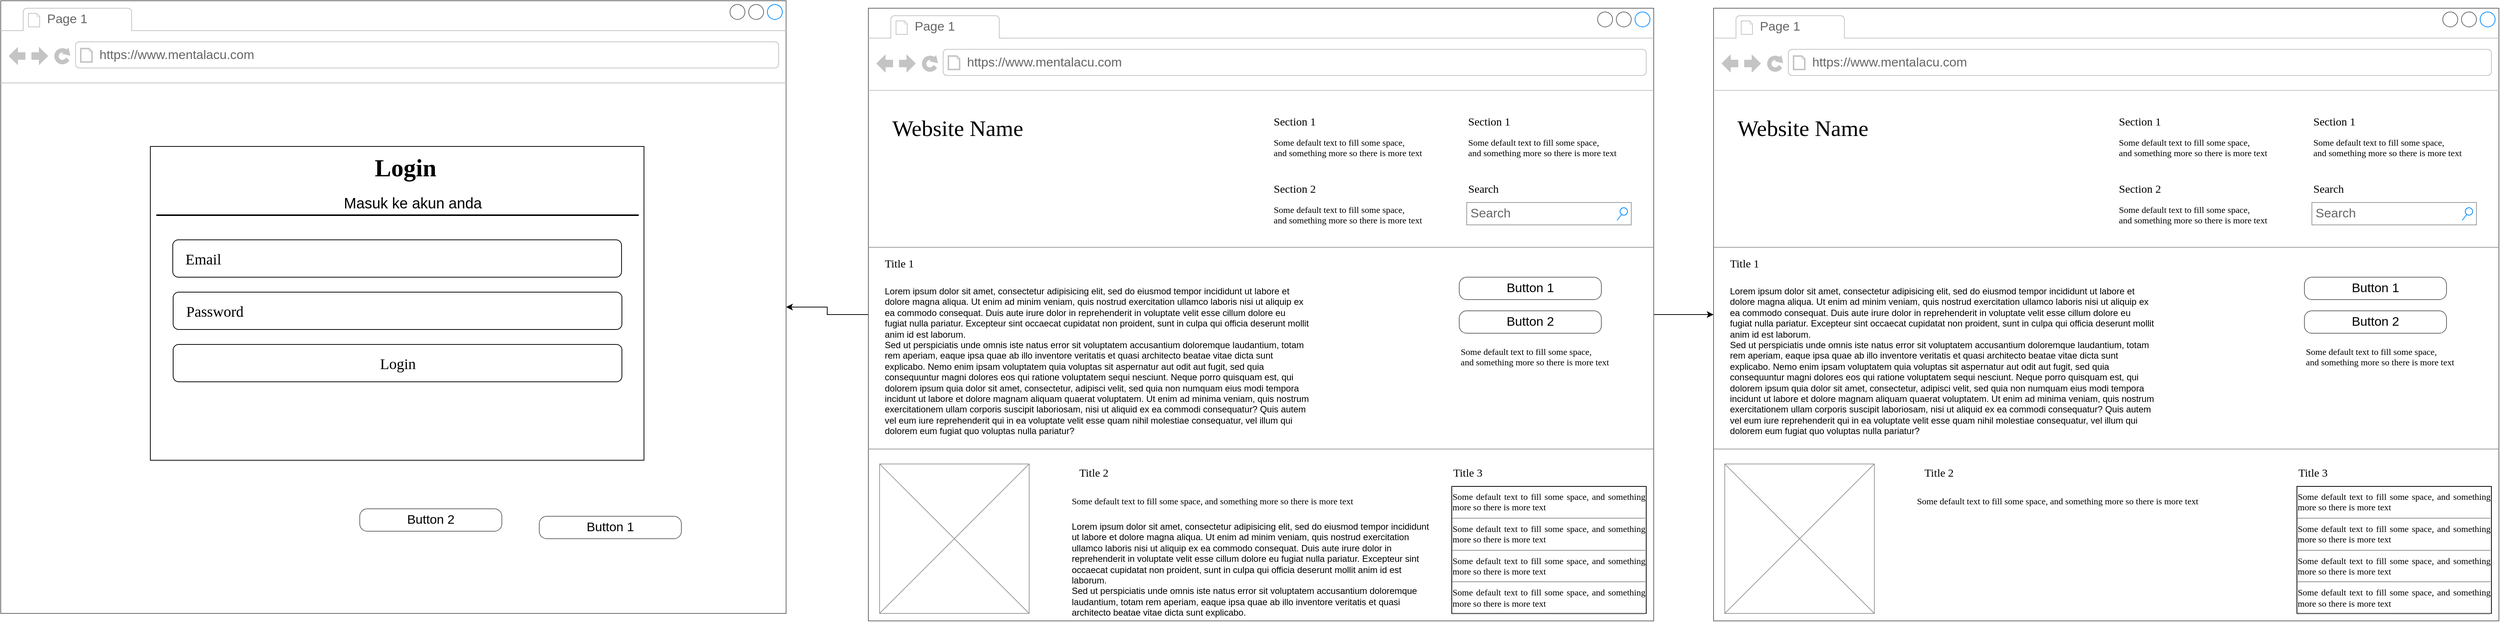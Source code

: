 <mxfile version="26.2.12">
  <diagram name="Page-1" id="2cc2dc42-3aac-f2a9-1cec-7a8b7cbee084">
    <mxGraphModel dx="3080" dy="1355" grid="1" gridSize="10" guides="1" tooltips="1" connect="1" arrows="1" fold="1" page="1" pageScale="1" pageWidth="1100" pageHeight="850" background="none" math="0" shadow="0">
      <root>
        <mxCell id="0" />
        <mxCell id="1" parent="0" />
        <mxCell id="vVaXHezr2yrxC_cSdvCb-25" value="" style="edgeStyle=orthogonalEdgeStyle;rounded=0;orthogonalLoop=1;jettySize=auto;html=1;" edge="1" parent="1" source="7026571954dc6520-1" target="vVaXHezr2yrxC_cSdvCb-1">
          <mxGeometry relative="1" as="geometry" />
        </mxCell>
        <mxCell id="vVaXHezr2yrxC_cSdvCb-50" value="" style="edgeStyle=orthogonalEdgeStyle;rounded=0;orthogonalLoop=1;jettySize=auto;html=1;" edge="1" parent="1" source="7026571954dc6520-1" target="vVaXHezr2yrxC_cSdvCb-26">
          <mxGeometry relative="1" as="geometry" />
        </mxCell>
        <mxCell id="7026571954dc6520-1" value="" style="strokeWidth=1;shadow=0;dashed=0;align=center;html=1;shape=mxgraph.mockup.containers.browserWindow;rSize=0;strokeColor=#666666;mainText=,;recursiveResize=0;rounded=0;labelBackgroundColor=none;fontFamily=Verdana;fontSize=12" parent="1" vertex="1">
          <mxGeometry x="30" y="20" width="1050" height="820" as="geometry" />
        </mxCell>
        <mxCell id="7026571954dc6520-2" value="Page 1" style="strokeWidth=1;shadow=0;dashed=0;align=center;html=1;shape=mxgraph.mockup.containers.anchor;fontSize=17;fontColor=#666666;align=left;" parent="7026571954dc6520-1" vertex="1">
          <mxGeometry x="60" y="12" width="110" height="26" as="geometry" />
        </mxCell>
        <mxCell id="7026571954dc6520-3" value="https://www.mentalacu.com" style="strokeWidth=1;shadow=0;dashed=0;align=center;html=1;shape=mxgraph.mockup.containers.anchor;rSize=0;fontSize=17;fontColor=#666666;align=left;" parent="7026571954dc6520-1" vertex="1">
          <mxGeometry x="130" y="60" width="250" height="26" as="geometry" />
        </mxCell>
        <mxCell id="7026571954dc6520-4" value="Website Name" style="text;html=1;points=[];align=left;verticalAlign=top;spacingTop=-4;fontSize=30;fontFamily=Verdana" parent="7026571954dc6520-1" vertex="1">
          <mxGeometry x="30" y="140" width="340" height="50" as="geometry" />
        </mxCell>
        <mxCell id="7026571954dc6520-6" value="Section 1" style="text;html=1;points=[];align=left;verticalAlign=top;spacingTop=-4;fontSize=15;fontFamily=Verdana" parent="7026571954dc6520-1" vertex="1">
          <mxGeometry x="540" y="140" width="170" height="30" as="geometry" />
        </mxCell>
        <mxCell id="7026571954dc6520-7" value="Some default text to fill some space, and&amp;nbsp;&lt;span&gt;something more so there is more text&lt;/span&gt;" style="text;html=1;points=[];align=left;verticalAlign=top;spacingTop=-4;fontSize=12;fontFamily=Verdana;whiteSpace=wrap;" parent="7026571954dc6520-1" vertex="1">
          <mxGeometry x="540" y="170" width="240" height="40" as="geometry" />
        </mxCell>
        <mxCell id="7026571954dc6520-8" value="Section 2" style="text;html=1;points=[];align=left;verticalAlign=top;spacingTop=-4;fontSize=15;fontFamily=Verdana" parent="7026571954dc6520-1" vertex="1">
          <mxGeometry x="540" y="230" width="170" height="30" as="geometry" />
        </mxCell>
        <mxCell id="7026571954dc6520-9" value="Some default text to fill some space, and&amp;nbsp;&lt;span&gt;something more so there is more text&lt;/span&gt;" style="text;html=1;points=[];align=left;verticalAlign=top;spacingTop=-4;fontSize=12;fontFamily=Verdana;whiteSpace=wrap;" parent="7026571954dc6520-1" vertex="1">
          <mxGeometry x="540" y="260" width="240" height="40" as="geometry" />
        </mxCell>
        <mxCell id="7026571954dc6520-10" value="Section 1" style="text;html=1;points=[];align=left;verticalAlign=top;spacingTop=-4;fontSize=15;fontFamily=Verdana" parent="7026571954dc6520-1" vertex="1">
          <mxGeometry x="800" y="140" width="170" height="30" as="geometry" />
        </mxCell>
        <mxCell id="7026571954dc6520-11" value="Some default text to fill some space, and&amp;nbsp;&lt;span&gt;something more so there is more text&lt;/span&gt;" style="text;html=1;points=[];align=left;verticalAlign=top;spacingTop=-4;fontSize=12;fontFamily=Verdana;whiteSpace=wrap;" parent="7026571954dc6520-1" vertex="1">
          <mxGeometry x="800" y="170" width="240" height="40" as="geometry" />
        </mxCell>
        <mxCell id="7026571954dc6520-12" value="Search" style="text;html=1;points=[];align=left;verticalAlign=top;spacingTop=-4;fontSize=15;fontFamily=Verdana" parent="7026571954dc6520-1" vertex="1">
          <mxGeometry x="800" y="230" width="170" height="30" as="geometry" />
        </mxCell>
        <mxCell id="7026571954dc6520-14" value="Search" style="strokeWidth=1;shadow=0;dashed=0;align=center;html=1;shape=mxgraph.mockup.forms.searchBox;strokeColor=#999999;mainText=;strokeColor2=#008cff;fontColor=#666666;fontSize=17;align=left;spacingLeft=3;rounded=0;labelBackgroundColor=none;" parent="7026571954dc6520-1" vertex="1">
          <mxGeometry x="800" y="260" width="220" height="30" as="geometry" />
        </mxCell>
        <mxCell id="7026571954dc6520-15" value="" style="verticalLabelPosition=bottom;shadow=0;dashed=0;align=center;html=1;verticalAlign=top;strokeWidth=1;shape=mxgraph.mockup.markup.line;strokeColor=#999999;rounded=0;labelBackgroundColor=none;fillColor=#ffffff;fontFamily=Verdana;fontSize=12;fontColor=#000000;" parent="7026571954dc6520-1" vertex="1">
          <mxGeometry y="310" width="1050" height="20" as="geometry" />
        </mxCell>
        <mxCell id="7026571954dc6520-16" value="Title 1" style="text;html=1;points=[];align=left;verticalAlign=top;spacingTop=-4;fontSize=15;fontFamily=Verdana" parent="7026571954dc6520-1" vertex="1">
          <mxGeometry x="20" y="330" width="170" height="30" as="geometry" />
        </mxCell>
        <mxCell id="7026571954dc6520-17" value="Lorem ipsum dolor sit amet, consectetur adipisicing elit, sed do eiusmod tempor incididunt ut labore et dolore magna aliqua. Ut enim ad minim veniam, quis nostrud exercitation ullamco laboris nisi ut aliquip ex ea commodo consequat. Duis aute irure dolor in reprehenderit in voluptate velit esse cillum dolore eu fugiat nulla pariatur. Excepteur sint occaecat cupidatat non proident, sunt in culpa qui officia deserunt mollit anim id est laborum.&#xa;Sed ut perspiciatis unde omnis iste natus error sit voluptatem accusantium doloremque laudantium, totam rem aperiam, eaque ipsa quae ab illo inventore veritatis et quasi architecto beatae vitae dicta sunt explicabo. Nemo enim ipsam voluptatem quia voluptas sit aspernatur aut odit aut fugit, sed quia consequuntur magni dolores eos qui ratione voluptatem sequi nesciunt. Neque porro quisquam est, qui dolorem ipsum quia dolor sit amet, consectetur, adipisci velit, sed quia non numquam eius modi tempora incidunt ut labore et dolore magnam aliquam quaerat voluptatem. Ut enim ad minima veniam, quis nostrum exercitationem ullam corporis suscipit laboriosam, nisi ut aliquid ex ea commodi consequatur? Quis autem vel eum iure reprehenderit qui in ea voluptate velit esse quam nihil molestiae consequatur, vel illum qui dolorem eum fugiat quo voluptas nulla pariatur?" style="text;spacingTop=-5;whiteSpace=wrap;html=1;align=left;fontSize=12;fontFamily=Helvetica;fillColor=none;strokeColor=none;rounded=0;shadow=1;labelBackgroundColor=none;" parent="7026571954dc6520-1" vertex="1">
          <mxGeometry x="20" y="370" width="570" height="240" as="geometry" />
        </mxCell>
        <mxCell id="7026571954dc6520-18" value="Button 1" style="strokeWidth=1;shadow=0;dashed=0;align=center;html=1;shape=mxgraph.mockup.buttons.button;strokeColor=#666666;mainText=;buttonStyle=round;fontSize=17;fontStyle=0;fillColor=none;whiteSpace=wrap;rounded=0;labelBackgroundColor=none;" parent="7026571954dc6520-1" vertex="1">
          <mxGeometry x="790" y="360" width="190" height="30" as="geometry" />
        </mxCell>
        <mxCell id="7026571954dc6520-19" value="Button 2" style="strokeWidth=1;shadow=0;dashed=0;align=center;html=1;shape=mxgraph.mockup.buttons.button;strokeColor=#666666;mainText=;buttonStyle=round;fontSize=17;fontStyle=0;fillColor=none;whiteSpace=wrap;rounded=0;labelBackgroundColor=none;" parent="7026571954dc6520-1" vertex="1">
          <mxGeometry x="790" y="405" width="190" height="30" as="geometry" />
        </mxCell>
        <mxCell id="7026571954dc6520-20" value="Some default text to fill some space, and&amp;nbsp;&lt;span&gt;something more so there is more text&lt;/span&gt;" style="text;html=1;points=[];align=left;verticalAlign=top;spacingTop=-4;fontSize=12;fontFamily=Verdana;whiteSpace=wrap;" parent="7026571954dc6520-1" vertex="1">
          <mxGeometry x="790" y="450" width="240" height="40" as="geometry" />
        </mxCell>
        <mxCell id="7026571954dc6520-21" value="" style="verticalLabelPosition=bottom;shadow=0;dashed=0;align=center;html=1;verticalAlign=top;strokeWidth=1;shape=mxgraph.mockup.markup.line;strokeColor=#999999;rounded=0;labelBackgroundColor=none;fillColor=#ffffff;fontFamily=Verdana;fontSize=12;fontColor=#000000;" parent="7026571954dc6520-1" vertex="1">
          <mxGeometry y="580" width="1050" height="20" as="geometry" />
        </mxCell>
        <mxCell id="7026571954dc6520-22" value="" style="verticalLabelPosition=bottom;shadow=0;dashed=0;align=center;html=1;verticalAlign=top;strokeWidth=1;shape=mxgraph.mockup.graphics.simpleIcon;strokeColor=#999999;fillColor=#ffffff;rounded=0;labelBackgroundColor=none;fontFamily=Verdana;fontSize=12;fontColor=#000000;" parent="7026571954dc6520-1" vertex="1">
          <mxGeometry x="15" y="610" width="200" height="200" as="geometry" />
        </mxCell>
        <mxCell id="7026571954dc6520-31" value="Title 2" style="text;html=1;points=[];align=left;verticalAlign=top;spacingTop=-4;fontSize=15;fontFamily=Verdana" parent="7026571954dc6520-1" vertex="1">
          <mxGeometry x="280" y="610" width="170" height="30" as="geometry" />
        </mxCell>
        <mxCell id="7026571954dc6520-32" value="Title 3" style="text;html=1;points=[];align=left;verticalAlign=top;spacingTop=-4;fontSize=15;fontFamily=Verdana" parent="7026571954dc6520-1" vertex="1">
          <mxGeometry x="780" y="610" width="170" height="30" as="geometry" />
        </mxCell>
        <mxCell id="7026571954dc6520-33" value="&lt;div style=&quot;text-align: justify&quot;&gt;&lt;span&gt;Some default text to fill some space, and&amp;nbsp;&lt;/span&gt;&lt;span&gt;something more so there is more text&lt;/span&gt;&lt;/div&gt;&lt;div style=&quot;text-align: justify&quot;&gt;&lt;hr id=&quot;null&quot; style=&quot;text-align: justify&quot;&gt;&lt;span&gt;&lt;div style=&quot;text-align: justify&quot;&gt;&lt;span&gt;Some default text to fill some space, and&amp;nbsp;&lt;/span&gt;&lt;span&gt;something more so there is more text&lt;/span&gt;&lt;/div&gt;&lt;/span&gt;&lt;/div&gt;&lt;hr id=&quot;null&quot; style=&quot;text-align: justify&quot;&gt;&lt;span&gt;&lt;div style=&quot;text-align: justify&quot;&gt;&lt;span&gt;Some default text to fill some space, and&amp;nbsp;&lt;/span&gt;&lt;span&gt;something more so there is more text&lt;/span&gt;&lt;/div&gt;&lt;/span&gt;&lt;hr id=&quot;null&quot; style=&quot;text-align: justify&quot;&gt;&lt;span&gt;&lt;div style=&quot;text-align: justify&quot;&gt;&lt;span&gt;Some default text to fill some space, and&amp;nbsp;&lt;/span&gt;&lt;span&gt;something more so there is more text&lt;/span&gt;&lt;/div&gt;&lt;/span&gt;&lt;hr id=&quot;null&quot; style=&quot;text-align: left&quot;&gt;" style="whiteSpace=wrap;html=1;rounded=0;shadow=0;labelBackgroundColor=none;strokeWidth=1;fontFamily=Verdana;fontSize=12;align=center;verticalAlign=top;" parent="7026571954dc6520-1" vertex="1">
          <mxGeometry x="780" y="640" width="260" height="170" as="geometry" />
        </mxCell>
        <mxCell id="7026571954dc6520-34" value="Some default text to fill some space, and&amp;nbsp;&lt;span&gt;something more so there is more text&lt;/span&gt;" style="text;html=1;points=[];align=left;verticalAlign=top;spacingTop=-4;fontSize=12;fontFamily=Verdana;whiteSpace=wrap;" parent="7026571954dc6520-1" vertex="1">
          <mxGeometry x="270" y="650" width="470" height="40" as="geometry" />
        </mxCell>
        <mxCell id="7026571954dc6520-36" value="Lorem ipsum dolor sit amet, consectetur adipisicing elit, sed do eiusmod tempor incididunt ut labore et dolore magna aliqua. Ut enim ad minim veniam, quis nostrud exercitation ullamco laboris nisi ut aliquip ex ea commodo consequat. Duis aute irure dolor in reprehenderit in voluptate velit esse cillum dolore eu fugiat nulla pariatur. Excepteur sint occaecat cupidatat non proident, sunt in culpa qui officia deserunt mollit anim id est laborum.&lt;br&gt;Sed ut perspiciatis unde omnis iste natus error sit voluptatem accusantium doloremque laudantium, totam rem aperiam, eaque ipsa quae ab illo inventore veritatis et quasi architecto beatae vitae dicta sunt explicabo.&amp;nbsp;" style="text;spacingTop=-5;whiteSpace=wrap;html=1;align=left;fontSize=12;fontFamily=Helvetica;fillColor=none;strokeColor=none;rounded=0;shadow=1;labelBackgroundColor=none;" parent="1" vertex="1">
          <mxGeometry x="300" y="705" width="490" height="125" as="geometry" />
        </mxCell>
        <mxCell id="vVaXHezr2yrxC_cSdvCb-1" value="" style="strokeWidth=1;shadow=0;dashed=0;align=center;html=1;shape=mxgraph.mockup.containers.browserWindow;rSize=0;strokeColor=#666666;mainText=,;recursiveResize=0;rounded=0;labelBackgroundColor=none;fontFamily=Verdana;fontSize=12" vertex="1" parent="1">
          <mxGeometry x="1160" y="20" width="1050" height="820" as="geometry" />
        </mxCell>
        <mxCell id="vVaXHezr2yrxC_cSdvCb-2" value="Page 1" style="strokeWidth=1;shadow=0;dashed=0;align=center;html=1;shape=mxgraph.mockup.containers.anchor;fontSize=17;fontColor=#666666;align=left;" vertex="1" parent="vVaXHezr2yrxC_cSdvCb-1">
          <mxGeometry x="60" y="12" width="110" height="26" as="geometry" />
        </mxCell>
        <mxCell id="vVaXHezr2yrxC_cSdvCb-3" value="https://www.mentalacu.com" style="strokeWidth=1;shadow=0;dashed=0;align=center;html=1;shape=mxgraph.mockup.containers.anchor;rSize=0;fontSize=17;fontColor=#666666;align=left;" vertex="1" parent="vVaXHezr2yrxC_cSdvCb-1">
          <mxGeometry x="130" y="60" width="250" height="26" as="geometry" />
        </mxCell>
        <mxCell id="vVaXHezr2yrxC_cSdvCb-4" value="Website Name" style="text;html=1;points=[];align=left;verticalAlign=top;spacingTop=-4;fontSize=30;fontFamily=Verdana" vertex="1" parent="vVaXHezr2yrxC_cSdvCb-1">
          <mxGeometry x="30" y="140" width="340" height="50" as="geometry" />
        </mxCell>
        <mxCell id="vVaXHezr2yrxC_cSdvCb-5" value="Section 1" style="text;html=1;points=[];align=left;verticalAlign=top;spacingTop=-4;fontSize=15;fontFamily=Verdana" vertex="1" parent="vVaXHezr2yrxC_cSdvCb-1">
          <mxGeometry x="540" y="140" width="170" height="30" as="geometry" />
        </mxCell>
        <mxCell id="vVaXHezr2yrxC_cSdvCb-6" value="Some default text to fill some space, and&amp;nbsp;&lt;span&gt;something more so there is more text&lt;/span&gt;" style="text;html=1;points=[];align=left;verticalAlign=top;spacingTop=-4;fontSize=12;fontFamily=Verdana;whiteSpace=wrap;" vertex="1" parent="vVaXHezr2yrxC_cSdvCb-1">
          <mxGeometry x="540" y="170" width="240" height="40" as="geometry" />
        </mxCell>
        <mxCell id="vVaXHezr2yrxC_cSdvCb-7" value="Section 2" style="text;html=1;points=[];align=left;verticalAlign=top;spacingTop=-4;fontSize=15;fontFamily=Verdana" vertex="1" parent="vVaXHezr2yrxC_cSdvCb-1">
          <mxGeometry x="540" y="230" width="170" height="30" as="geometry" />
        </mxCell>
        <mxCell id="vVaXHezr2yrxC_cSdvCb-8" value="Some default text to fill some space, and&amp;nbsp;&lt;span&gt;something more so there is more text&lt;/span&gt;" style="text;html=1;points=[];align=left;verticalAlign=top;spacingTop=-4;fontSize=12;fontFamily=Verdana;whiteSpace=wrap;" vertex="1" parent="vVaXHezr2yrxC_cSdvCb-1">
          <mxGeometry x="540" y="260" width="240" height="40" as="geometry" />
        </mxCell>
        <mxCell id="vVaXHezr2yrxC_cSdvCb-9" value="Section 1" style="text;html=1;points=[];align=left;verticalAlign=top;spacingTop=-4;fontSize=15;fontFamily=Verdana" vertex="1" parent="vVaXHezr2yrxC_cSdvCb-1">
          <mxGeometry x="800" y="140" width="170" height="30" as="geometry" />
        </mxCell>
        <mxCell id="vVaXHezr2yrxC_cSdvCb-10" value="Some default text to fill some space, and&amp;nbsp;&lt;span&gt;something more so there is more text&lt;/span&gt;" style="text;html=1;points=[];align=left;verticalAlign=top;spacingTop=-4;fontSize=12;fontFamily=Verdana;whiteSpace=wrap;" vertex="1" parent="vVaXHezr2yrxC_cSdvCb-1">
          <mxGeometry x="800" y="170" width="240" height="40" as="geometry" />
        </mxCell>
        <mxCell id="vVaXHezr2yrxC_cSdvCb-11" value="Search" style="text;html=1;points=[];align=left;verticalAlign=top;spacingTop=-4;fontSize=15;fontFamily=Verdana" vertex="1" parent="vVaXHezr2yrxC_cSdvCb-1">
          <mxGeometry x="800" y="230" width="170" height="30" as="geometry" />
        </mxCell>
        <mxCell id="vVaXHezr2yrxC_cSdvCb-12" value="Search" style="strokeWidth=1;shadow=0;dashed=0;align=center;html=1;shape=mxgraph.mockup.forms.searchBox;strokeColor=#999999;mainText=;strokeColor2=#008cff;fontColor=#666666;fontSize=17;align=left;spacingLeft=3;rounded=0;labelBackgroundColor=none;" vertex="1" parent="vVaXHezr2yrxC_cSdvCb-1">
          <mxGeometry x="800" y="260" width="220" height="30" as="geometry" />
        </mxCell>
        <mxCell id="vVaXHezr2yrxC_cSdvCb-13" value="" style="verticalLabelPosition=bottom;shadow=0;dashed=0;align=center;html=1;verticalAlign=top;strokeWidth=1;shape=mxgraph.mockup.markup.line;strokeColor=#999999;rounded=0;labelBackgroundColor=none;fillColor=#ffffff;fontFamily=Verdana;fontSize=12;fontColor=#000000;" vertex="1" parent="vVaXHezr2yrxC_cSdvCb-1">
          <mxGeometry y="310" width="1050" height="20" as="geometry" />
        </mxCell>
        <mxCell id="vVaXHezr2yrxC_cSdvCb-14" value="Title 1" style="text;html=1;points=[];align=left;verticalAlign=top;spacingTop=-4;fontSize=15;fontFamily=Verdana" vertex="1" parent="vVaXHezr2yrxC_cSdvCb-1">
          <mxGeometry x="20" y="330" width="170" height="30" as="geometry" />
        </mxCell>
        <mxCell id="vVaXHezr2yrxC_cSdvCb-15" value="Lorem ipsum dolor sit amet, consectetur adipisicing elit, sed do eiusmod tempor incididunt ut labore et dolore magna aliqua. Ut enim ad minim veniam, quis nostrud exercitation ullamco laboris nisi ut aliquip ex ea commodo consequat. Duis aute irure dolor in reprehenderit in voluptate velit esse cillum dolore eu fugiat nulla pariatur. Excepteur sint occaecat cupidatat non proident, sunt in culpa qui officia deserunt mollit anim id est laborum.&#xa;Sed ut perspiciatis unde omnis iste natus error sit voluptatem accusantium doloremque laudantium, totam rem aperiam, eaque ipsa quae ab illo inventore veritatis et quasi architecto beatae vitae dicta sunt explicabo. Nemo enim ipsam voluptatem quia voluptas sit aspernatur aut odit aut fugit, sed quia consequuntur magni dolores eos qui ratione voluptatem sequi nesciunt. Neque porro quisquam est, qui dolorem ipsum quia dolor sit amet, consectetur, adipisci velit, sed quia non numquam eius modi tempora incidunt ut labore et dolore magnam aliquam quaerat voluptatem. Ut enim ad minima veniam, quis nostrum exercitationem ullam corporis suscipit laboriosam, nisi ut aliquid ex ea commodi consequatur? Quis autem vel eum iure reprehenderit qui in ea voluptate velit esse quam nihil molestiae consequatur, vel illum qui dolorem eum fugiat quo voluptas nulla pariatur?" style="text;spacingTop=-5;whiteSpace=wrap;html=1;align=left;fontSize=12;fontFamily=Helvetica;fillColor=none;strokeColor=none;rounded=0;shadow=1;labelBackgroundColor=none;" vertex="1" parent="vVaXHezr2yrxC_cSdvCb-1">
          <mxGeometry x="20" y="370" width="570" height="240" as="geometry" />
        </mxCell>
        <mxCell id="vVaXHezr2yrxC_cSdvCb-16" value="Button 1" style="strokeWidth=1;shadow=0;dashed=0;align=center;html=1;shape=mxgraph.mockup.buttons.button;strokeColor=#666666;mainText=;buttonStyle=round;fontSize=17;fontStyle=0;fillColor=none;whiteSpace=wrap;rounded=0;labelBackgroundColor=none;" vertex="1" parent="vVaXHezr2yrxC_cSdvCb-1">
          <mxGeometry x="790" y="360" width="190" height="30" as="geometry" />
        </mxCell>
        <mxCell id="vVaXHezr2yrxC_cSdvCb-17" value="Button 2" style="strokeWidth=1;shadow=0;dashed=0;align=center;html=1;shape=mxgraph.mockup.buttons.button;strokeColor=#666666;mainText=;buttonStyle=round;fontSize=17;fontStyle=0;fillColor=none;whiteSpace=wrap;rounded=0;labelBackgroundColor=none;" vertex="1" parent="vVaXHezr2yrxC_cSdvCb-1">
          <mxGeometry x="790" y="405" width="190" height="30" as="geometry" />
        </mxCell>
        <mxCell id="vVaXHezr2yrxC_cSdvCb-18" value="Some default text to fill some space, and&amp;nbsp;&lt;span&gt;something more so there is more text&lt;/span&gt;" style="text;html=1;points=[];align=left;verticalAlign=top;spacingTop=-4;fontSize=12;fontFamily=Verdana;whiteSpace=wrap;" vertex="1" parent="vVaXHezr2yrxC_cSdvCb-1">
          <mxGeometry x="790" y="450" width="240" height="40" as="geometry" />
        </mxCell>
        <mxCell id="vVaXHezr2yrxC_cSdvCb-19" value="" style="verticalLabelPosition=bottom;shadow=0;dashed=0;align=center;html=1;verticalAlign=top;strokeWidth=1;shape=mxgraph.mockup.markup.line;strokeColor=#999999;rounded=0;labelBackgroundColor=none;fillColor=#ffffff;fontFamily=Verdana;fontSize=12;fontColor=#000000;" vertex="1" parent="vVaXHezr2yrxC_cSdvCb-1">
          <mxGeometry y="580" width="1050" height="20" as="geometry" />
        </mxCell>
        <mxCell id="vVaXHezr2yrxC_cSdvCb-20" value="" style="verticalLabelPosition=bottom;shadow=0;dashed=0;align=center;html=1;verticalAlign=top;strokeWidth=1;shape=mxgraph.mockup.graphics.simpleIcon;strokeColor=#999999;fillColor=#ffffff;rounded=0;labelBackgroundColor=none;fontFamily=Verdana;fontSize=12;fontColor=#000000;" vertex="1" parent="vVaXHezr2yrxC_cSdvCb-1">
          <mxGeometry x="15" y="610" width="200" height="200" as="geometry" />
        </mxCell>
        <mxCell id="vVaXHezr2yrxC_cSdvCb-21" value="Title 2" style="text;html=1;points=[];align=left;verticalAlign=top;spacingTop=-4;fontSize=15;fontFamily=Verdana" vertex="1" parent="vVaXHezr2yrxC_cSdvCb-1">
          <mxGeometry x="280" y="610" width="170" height="30" as="geometry" />
        </mxCell>
        <mxCell id="vVaXHezr2yrxC_cSdvCb-22" value="Title 3" style="text;html=1;points=[];align=left;verticalAlign=top;spacingTop=-4;fontSize=15;fontFamily=Verdana" vertex="1" parent="vVaXHezr2yrxC_cSdvCb-1">
          <mxGeometry x="780" y="610" width="170" height="30" as="geometry" />
        </mxCell>
        <mxCell id="vVaXHezr2yrxC_cSdvCb-23" value="&lt;div style=&quot;text-align: justify&quot;&gt;&lt;span&gt;Some default text to fill some space, and&amp;nbsp;&lt;/span&gt;&lt;span&gt;something more so there is more text&lt;/span&gt;&lt;/div&gt;&lt;div style=&quot;text-align: justify&quot;&gt;&lt;hr id=&quot;null&quot; style=&quot;text-align: justify&quot;&gt;&lt;span&gt;&lt;div style=&quot;text-align: justify&quot;&gt;&lt;span&gt;Some default text to fill some space, and&amp;nbsp;&lt;/span&gt;&lt;span&gt;something more so there is more text&lt;/span&gt;&lt;/div&gt;&lt;/span&gt;&lt;/div&gt;&lt;hr id=&quot;null&quot; style=&quot;text-align: justify&quot;&gt;&lt;span&gt;&lt;div style=&quot;text-align: justify&quot;&gt;&lt;span&gt;Some default text to fill some space, and&amp;nbsp;&lt;/span&gt;&lt;span&gt;something more so there is more text&lt;/span&gt;&lt;/div&gt;&lt;/span&gt;&lt;hr id=&quot;null&quot; style=&quot;text-align: justify&quot;&gt;&lt;span&gt;&lt;div style=&quot;text-align: justify&quot;&gt;&lt;span&gt;Some default text to fill some space, and&amp;nbsp;&lt;/span&gt;&lt;span&gt;something more so there is more text&lt;/span&gt;&lt;/div&gt;&lt;/span&gt;&lt;hr id=&quot;null&quot; style=&quot;text-align: left&quot;&gt;" style="whiteSpace=wrap;html=1;rounded=0;shadow=0;labelBackgroundColor=none;strokeWidth=1;fontFamily=Verdana;fontSize=12;align=center;verticalAlign=top;" vertex="1" parent="vVaXHezr2yrxC_cSdvCb-1">
          <mxGeometry x="780" y="640" width="260" height="170" as="geometry" />
        </mxCell>
        <mxCell id="vVaXHezr2yrxC_cSdvCb-24" value="Some default text to fill some space, and&amp;nbsp;&lt;span&gt;something more so there is more text&lt;/span&gt;" style="text;html=1;points=[];align=left;verticalAlign=top;spacingTop=-4;fontSize=12;fontFamily=Verdana;whiteSpace=wrap;" vertex="1" parent="vVaXHezr2yrxC_cSdvCb-1">
          <mxGeometry x="270" y="650" width="470" height="40" as="geometry" />
        </mxCell>
        <mxCell id="vVaXHezr2yrxC_cSdvCb-26" value="" style="strokeWidth=1;shadow=0;dashed=0;align=center;html=1;shape=mxgraph.mockup.containers.browserWindow;rSize=0;strokeColor=#666666;mainText=,;recursiveResize=0;rounded=0;labelBackgroundColor=none;fontFamily=Verdana;fontSize=12" vertex="1" parent="1">
          <mxGeometry x="-1130" y="10" width="1050" height="820" as="geometry" />
        </mxCell>
        <mxCell id="vVaXHezr2yrxC_cSdvCb-27" value="Page 1" style="strokeWidth=1;shadow=0;dashed=0;align=center;html=1;shape=mxgraph.mockup.containers.anchor;fontSize=17;fontColor=#666666;align=left;" vertex="1" parent="vVaXHezr2yrxC_cSdvCb-26">
          <mxGeometry x="60" y="12" width="110" height="26" as="geometry" />
        </mxCell>
        <mxCell id="vVaXHezr2yrxC_cSdvCb-28" value="https://www.mentalacu.com" style="strokeWidth=1;shadow=0;dashed=0;align=center;html=1;shape=mxgraph.mockup.containers.anchor;rSize=0;fontSize=17;fontColor=#666666;align=left;" vertex="1" parent="vVaXHezr2yrxC_cSdvCb-26">
          <mxGeometry x="130" y="60" width="250" height="26" as="geometry" />
        </mxCell>
        <mxCell id="vVaXHezr2yrxC_cSdvCb-41" value="Button 1" style="strokeWidth=1;shadow=0;dashed=0;align=center;html=1;shape=mxgraph.mockup.buttons.button;strokeColor=#666666;mainText=;buttonStyle=round;fontSize=17;fontStyle=0;fillColor=none;whiteSpace=wrap;rounded=0;labelBackgroundColor=none;" vertex="1" parent="vVaXHezr2yrxC_cSdvCb-26">
          <mxGeometry x="720" y="690" width="190" height="30" as="geometry" />
        </mxCell>
        <mxCell id="vVaXHezr2yrxC_cSdvCb-42" value="Button 2" style="strokeWidth=1;shadow=0;dashed=0;align=center;html=1;shape=mxgraph.mockup.buttons.button;strokeColor=#666666;mainText=;buttonStyle=round;fontSize=17;fontStyle=0;fillColor=none;whiteSpace=wrap;rounded=0;labelBackgroundColor=none;" vertex="1" parent="vVaXHezr2yrxC_cSdvCb-26">
          <mxGeometry x="480" y="680" width="190" height="30" as="geometry" />
        </mxCell>
        <mxCell id="vVaXHezr2yrxC_cSdvCb-52" value="" style="rounded=0;whiteSpace=wrap;html=1;" vertex="1" parent="vVaXHezr2yrxC_cSdvCb-26">
          <mxGeometry x="200" y="195" width="660" height="420" as="geometry" />
        </mxCell>
        <mxCell id="vVaXHezr2yrxC_cSdvCb-29" value="&lt;b&gt;&lt;font style=&quot;font-size: 33px;&quot;&gt;Login&lt;/font&gt;&lt;/b&gt;" style="text;html=1;points=[];align=left;verticalAlign=top;spacingTop=-4;fontSize=30;fontFamily=Verdana" vertex="1" parent="vVaXHezr2yrxC_cSdvCb-26">
          <mxGeometry x="498" y="202" width="105" height="49" as="geometry" />
        </mxCell>
        <mxCell id="vVaXHezr2yrxC_cSdvCb-55" value="" style="line;strokeWidth=2;html=1;" vertex="1" parent="vVaXHezr2yrxC_cSdvCb-26">
          <mxGeometry x="208" y="282" width="645" height="10" as="geometry" />
        </mxCell>
        <mxCell id="vVaXHezr2yrxC_cSdvCb-56" value="Masuk ke akun anda" style="text;html=1;align=center;verticalAlign=middle;whiteSpace=wrap;rounded=0;fontSize=20;" vertex="1" parent="vVaXHezr2yrxC_cSdvCb-26">
          <mxGeometry x="439.5" y="240" width="222" height="59" as="geometry" />
        </mxCell>
        <mxCell id="vVaXHezr2yrxC_cSdvCb-57" value="&lt;font face=&quot;Times New Roman&quot; style=&quot;font-size: 20px;&quot;&gt;&amp;nbsp; &amp;nbsp;Email&lt;/font&gt;" style="rounded=1;whiteSpace=wrap;html=1;align=left;" vertex="1" parent="vVaXHezr2yrxC_cSdvCb-26">
          <mxGeometry x="230" y="320" width="600" height="50" as="geometry" />
        </mxCell>
        <mxCell id="vVaXHezr2yrxC_cSdvCb-79" value="&lt;font face=&quot;Times New Roman&quot; style=&quot;font-size: 20px;&quot;&gt;&amp;nbsp; &amp;nbsp;Password&lt;/font&gt;" style="rounded=1;whiteSpace=wrap;html=1;align=left;" vertex="1" parent="vVaXHezr2yrxC_cSdvCb-26">
          <mxGeometry x="230.5" y="390" width="600" height="50" as="geometry" />
        </mxCell>
        <mxCell id="vVaXHezr2yrxC_cSdvCb-81" value="&lt;font face=&quot;Times New Roman&quot; style=&quot;font-size: 20px;&quot;&gt;Login&lt;/font&gt;" style="rounded=1;whiteSpace=wrap;html=1;align=center;" vertex="1" parent="vVaXHezr2yrxC_cSdvCb-26">
          <mxGeometry x="230.5" y="460" width="600" height="50" as="geometry" />
        </mxCell>
      </root>
    </mxGraphModel>
  </diagram>
</mxfile>
